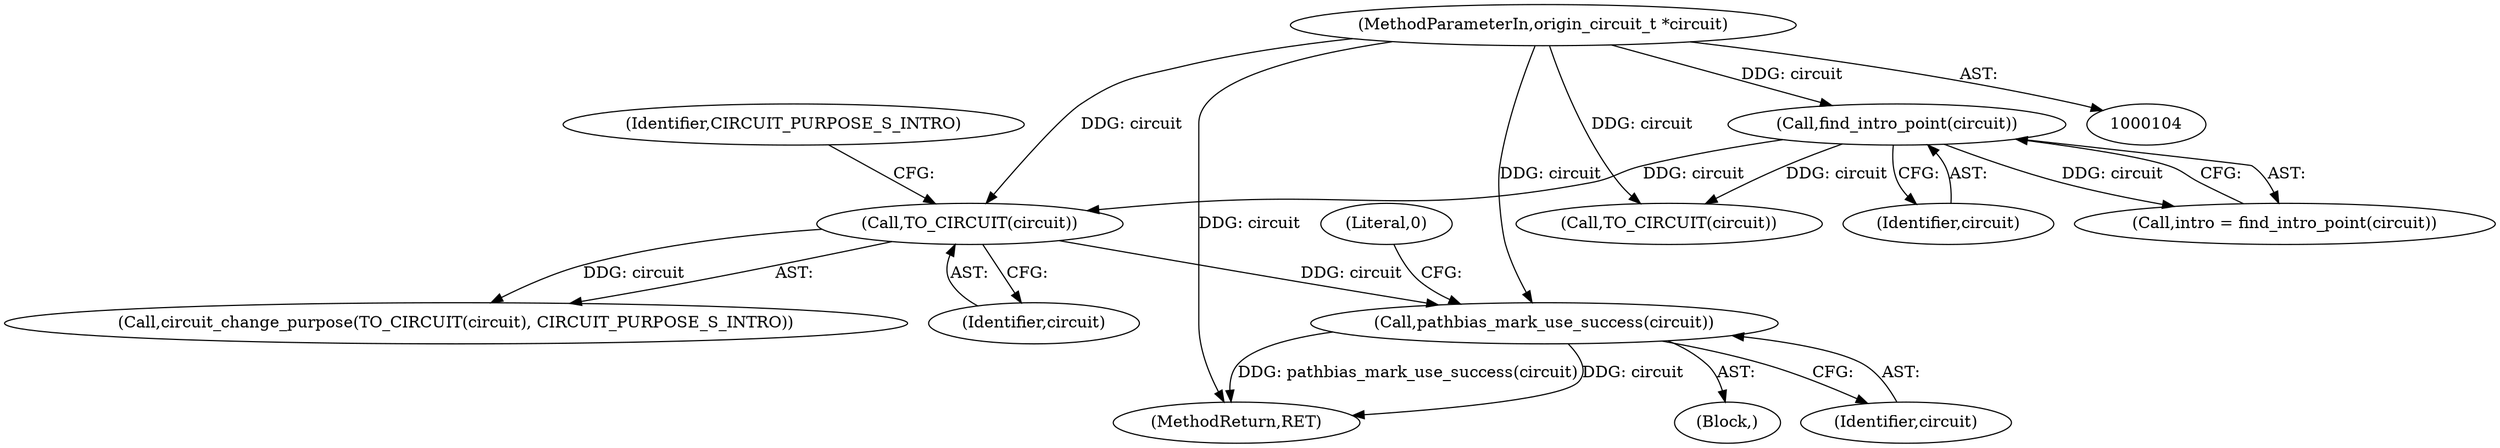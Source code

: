 digraph "0_tor_09ea89764a4d3a907808ed7d4fe42abfe64bd486@pointer" {
"1000219" [label="(Call,pathbias_mark_use_success(circuit))"];
"1000205" [label="(Call,TO_CIRCUIT(circuit))"];
"1000173" [label="(Call,find_intro_point(circuit))"];
"1000105" [label="(MethodParameterIn,origin_circuit_t *circuit)"];
"1000204" [label="(Call,circuit_change_purpose(TO_CIRCUIT(circuit), CIRCUIT_PURPOSE_S_INTRO))"];
"1000225" [label="(Call,TO_CIRCUIT(circuit))"];
"1000171" [label="(Call,intro = find_intro_point(circuit))"];
"1000206" [label="(Identifier,circuit)"];
"1000231" [label="(MethodReturn,RET)"];
"1000108" [label="(Block,)"];
"1000205" [label="(Call,TO_CIRCUIT(circuit))"];
"1000173" [label="(Call,find_intro_point(circuit))"];
"1000219" [label="(Call,pathbias_mark_use_success(circuit))"];
"1000105" [label="(MethodParameterIn,origin_circuit_t *circuit)"];
"1000207" [label="(Identifier,CIRCUIT_PURPOSE_S_INTRO)"];
"1000220" [label="(Identifier,circuit)"];
"1000222" [label="(Literal,0)"];
"1000174" [label="(Identifier,circuit)"];
"1000219" -> "1000108"  [label="AST: "];
"1000219" -> "1000220"  [label="CFG: "];
"1000220" -> "1000219"  [label="AST: "];
"1000222" -> "1000219"  [label="CFG: "];
"1000219" -> "1000231"  [label="DDG: pathbias_mark_use_success(circuit)"];
"1000219" -> "1000231"  [label="DDG: circuit"];
"1000205" -> "1000219"  [label="DDG: circuit"];
"1000105" -> "1000219"  [label="DDG: circuit"];
"1000205" -> "1000204"  [label="AST: "];
"1000205" -> "1000206"  [label="CFG: "];
"1000206" -> "1000205"  [label="AST: "];
"1000207" -> "1000205"  [label="CFG: "];
"1000205" -> "1000204"  [label="DDG: circuit"];
"1000173" -> "1000205"  [label="DDG: circuit"];
"1000105" -> "1000205"  [label="DDG: circuit"];
"1000173" -> "1000171"  [label="AST: "];
"1000173" -> "1000174"  [label="CFG: "];
"1000174" -> "1000173"  [label="AST: "];
"1000171" -> "1000173"  [label="CFG: "];
"1000173" -> "1000171"  [label="DDG: circuit"];
"1000105" -> "1000173"  [label="DDG: circuit"];
"1000173" -> "1000225"  [label="DDG: circuit"];
"1000105" -> "1000104"  [label="AST: "];
"1000105" -> "1000231"  [label="DDG: circuit"];
"1000105" -> "1000225"  [label="DDG: circuit"];
}
